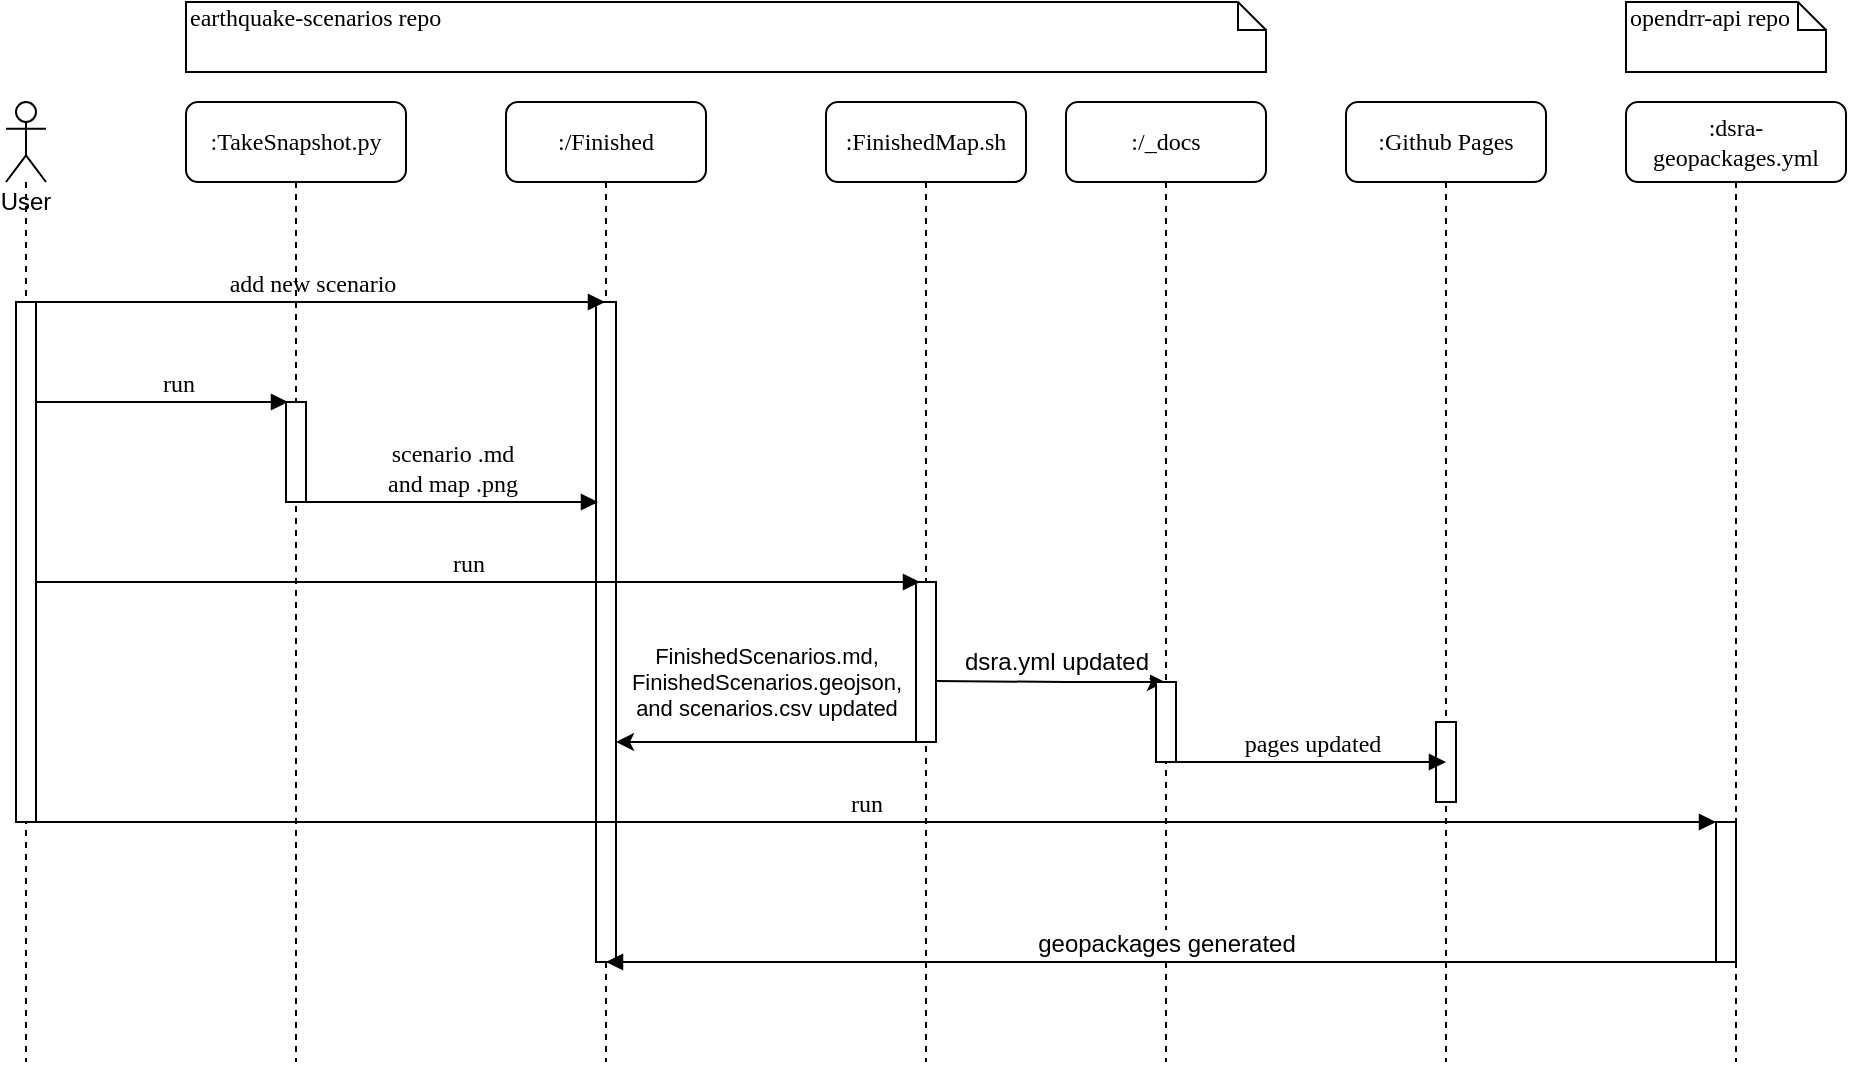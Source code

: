 <mxfile version="16.4.0" type="device"><diagram name="Page-1" id="13e1069c-82ec-6db2-03f1-153e76fe0fe0"><mxGraphModel dx="1102" dy="905" grid="1" gridSize="10" guides="1" tooltips="1" connect="1" arrows="1" fold="1" page="1" pageScale="1" pageWidth="1100" pageHeight="850" background="none" math="0" shadow="0"><root><mxCell id="0"/><mxCell id="1" parent="0"/><mxCell id="7baba1c4bc27f4b0-2" value=":TakeSnapshot.py" style="shape=umlLifeline;perimeter=lifelinePerimeter;whiteSpace=wrap;html=1;container=1;collapsible=0;recursiveResize=0;outlineConnect=0;rounded=1;shadow=0;comic=0;labelBackgroundColor=none;strokeWidth=1;fontFamily=Verdana;fontSize=12;align=center;" parent="1" vertex="1"><mxGeometry x="240" y="80" width="110" height="480" as="geometry"/></mxCell><mxCell id="7baba1c4bc27f4b0-10" value="" style="html=1;points=[];perimeter=orthogonalPerimeter;rounded=0;shadow=0;comic=0;labelBackgroundColor=none;strokeWidth=1;fontFamily=Verdana;fontSize=12;align=center;" parent="7baba1c4bc27f4b0-2" vertex="1"><mxGeometry x="50" y="150" width="10" height="50" as="geometry"/></mxCell><mxCell id="7baba1c4bc27f4b0-3" value=":/Finished" style="shape=umlLifeline;perimeter=lifelinePerimeter;whiteSpace=wrap;html=1;container=1;collapsible=0;recursiveResize=0;outlineConnect=0;rounded=1;shadow=0;comic=0;labelBackgroundColor=none;strokeWidth=1;fontFamily=Verdana;fontSize=12;align=center;" parent="1" vertex="1"><mxGeometry x="400" y="80" width="100" height="480" as="geometry"/></mxCell><mxCell id="7baba1c4bc27f4b0-13" value="" style="html=1;points=[];perimeter=orthogonalPerimeter;rounded=0;shadow=0;comic=0;labelBackgroundColor=none;strokeWidth=1;fontFamily=Verdana;fontSize=12;align=center;" parent="7baba1c4bc27f4b0-3" vertex="1"><mxGeometry x="45" y="100" width="10" height="330" as="geometry"/></mxCell><mxCell id="7baba1c4bc27f4b0-4" value=":FinishedMap.sh" style="shape=umlLifeline;perimeter=lifelinePerimeter;whiteSpace=wrap;html=1;container=1;collapsible=0;recursiveResize=0;outlineConnect=0;rounded=1;shadow=0;comic=0;labelBackgroundColor=none;strokeWidth=1;fontFamily=Verdana;fontSize=12;align=center;" parent="1" vertex="1"><mxGeometry x="560" y="80" width="100" height="480" as="geometry"/></mxCell><mxCell id="7baba1c4bc27f4b0-16" value="" style="html=1;points=[];perimeter=orthogonalPerimeter;rounded=0;shadow=0;comic=0;labelBackgroundColor=none;strokeWidth=1;fontFamily=Verdana;fontSize=12;align=center;" parent="7baba1c4bc27f4b0-4" vertex="1"><mxGeometry x="45" y="240" width="10" height="80" as="geometry"/></mxCell><mxCell id="mLQ-D8cc7emWSJn3hQbi-5" value="dsra.yml updated" style="endArrow=classic;html=1;rounded=0;fontSize=12;" edge="1" parent="7baba1c4bc27f4b0-4" target="7baba1c4bc27f4b0-5"><mxGeometry x="0.043" y="10" relative="1" as="geometry"><mxPoint x="55" y="289.5" as="sourcePoint"/><mxPoint x="155" y="289.5" as="targetPoint"/><Array as="points"><mxPoint x="120" y="290"/></Array><mxPoint as="offset"/></mxGeometry></mxCell><mxCell id="7baba1c4bc27f4b0-5" value=":/_docs" style="shape=umlLifeline;perimeter=lifelinePerimeter;whiteSpace=wrap;html=1;container=1;collapsible=0;recursiveResize=0;outlineConnect=0;rounded=1;shadow=0;comic=0;labelBackgroundColor=none;strokeWidth=1;fontFamily=Verdana;fontSize=12;align=center;" parent="1" vertex="1"><mxGeometry x="680" y="80" width="100" height="480" as="geometry"/></mxCell><mxCell id="7baba1c4bc27f4b0-19" value="" style="html=1;points=[];perimeter=orthogonalPerimeter;rounded=0;shadow=0;comic=0;labelBackgroundColor=none;strokeWidth=1;fontFamily=Verdana;fontSize=12;align=center;" parent="7baba1c4bc27f4b0-5" vertex="1"><mxGeometry x="45" y="290" width="10" height="40" as="geometry"/></mxCell><mxCell id="7baba1c4bc27f4b0-6" value=":Github Pages" style="shape=umlLifeline;perimeter=lifelinePerimeter;whiteSpace=wrap;html=1;container=1;collapsible=0;recursiveResize=0;outlineConnect=0;rounded=1;shadow=0;comic=0;labelBackgroundColor=none;strokeWidth=1;fontFamily=Verdana;fontSize=12;align=center;" parent="1" vertex="1"><mxGeometry x="820" y="80" width="100" height="480" as="geometry"/></mxCell><mxCell id="7baba1c4bc27f4b0-28" value="" style="html=1;points=[];perimeter=orthogonalPerimeter;rounded=0;shadow=0;comic=0;labelBackgroundColor=none;strokeWidth=1;fontFamily=Verdana;fontSize=12;align=center;" parent="7baba1c4bc27f4b0-6" vertex="1"><mxGeometry x="45" y="310" width="10" height="40" as="geometry"/></mxCell><mxCell id="7baba1c4bc27f4b0-7" value=":dsra-geopackages.yml" style="shape=umlLifeline;perimeter=lifelinePerimeter;whiteSpace=wrap;html=1;container=1;collapsible=0;recursiveResize=0;outlineConnect=0;rounded=1;shadow=0;comic=0;labelBackgroundColor=none;strokeWidth=1;fontFamily=Verdana;fontSize=12;align=center;" parent="1" vertex="1"><mxGeometry x="960" y="80" width="110" height="480" as="geometry"/></mxCell><mxCell id="7baba1c4bc27f4b0-25" value="" style="html=1;points=[];perimeter=orthogonalPerimeter;rounded=0;shadow=0;comic=0;labelBackgroundColor=none;strokeColor=#000000;strokeWidth=1;fillColor=#FFFFFF;fontFamily=Verdana;fontSize=12;fontColor=#000000;align=center;" parent="7baba1c4bc27f4b0-7" vertex="1"><mxGeometry x="45" y="360" width="10" height="70" as="geometry"/></mxCell><mxCell id="7baba1c4bc27f4b0-17" value="run" style="html=1;verticalAlign=bottom;endArrow=block;labelBackgroundColor=none;fontFamily=Verdana;fontSize=12;edgeStyle=elbowEdgeStyle;elbow=vertical;" parent="1" edge="1"><mxGeometry x="0.138" relative="1" as="geometry"><mxPoint x="160" y="230" as="sourcePoint"/><Array as="points"><mxPoint x="180" y="230"/><mxPoint x="220" y="236"/></Array><mxPoint x="291" y="230" as="targetPoint"/><mxPoint x="1" as="offset"/></mxGeometry></mxCell><mxCell id="7baba1c4bc27f4b0-20" value="run" style="html=1;verticalAlign=bottom;endArrow=block;labelBackgroundColor=none;fontFamily=Verdana;fontSize=12;edgeStyle=elbowEdgeStyle;elbow=vertical;" parent="1" edge="1"><mxGeometry relative="1" as="geometry"><mxPoint x="155" y="320" as="sourcePoint"/><mxPoint x="607" y="320" as="targetPoint"/><Array as="points"><mxPoint x="520" y="320"/><mxPoint x="560" y="333"/><mxPoint x="590" y="230"/></Array></mxGeometry></mxCell><mxCell id="7baba1c4bc27f4b0-23" value="run" style="html=1;verticalAlign=bottom;endArrow=block;entryX=0;entryY=0;labelBackgroundColor=none;fontFamily=Verdana;fontSize=12;entryDx=0;entryDy=0;entryPerimeter=0;" parent="1" target="7baba1c4bc27f4b0-25" edge="1"><mxGeometry relative="1" as="geometry"><mxPoint x="155" y="440" as="sourcePoint"/><mxPoint x="585" y="440" as="targetPoint"/></mxGeometry></mxCell><mxCell id="7baba1c4bc27f4b0-29" value="pages updated" style="html=1;verticalAlign=bottom;endArrow=block;labelBackgroundColor=none;fontFamily=Verdana;fontSize=12;edgeStyle=elbowEdgeStyle;elbow=vertical;" parent="1" source="7baba1c4bc27f4b0-19" edge="1"><mxGeometry relative="1" as="geometry"><mxPoint x="800" y="550" as="sourcePoint"/><mxPoint x="870" y="410" as="targetPoint"/><Array as="points"><mxPoint x="850" y="410"/><mxPoint x="800" y="390"/></Array></mxGeometry></mxCell><mxCell id="7baba1c4bc27f4b0-11" value="add new scenario" style="html=1;verticalAlign=bottom;endArrow=block;labelBackgroundColor=none;fontFamily=Verdana;fontSize=12;edgeStyle=elbowEdgeStyle;elbow=vertical;" parent="1" target="7baba1c4bc27f4b0-3" edge="1"><mxGeometry relative="1" as="geometry"><mxPoint x="155" y="180" as="sourcePoint"/><Array as="points"><mxPoint x="200" y="180"/><mxPoint x="180" y="190"/></Array><mxPoint as="offset"/></mxGeometry></mxCell><mxCell id="7baba1c4bc27f4b0-14" value="scenario .md &lt;br&gt;and map .png" style="html=1;verticalAlign=bottom;endArrow=block;labelBackgroundColor=none;fontFamily=Verdana;fontSize=12;edgeStyle=elbowEdgeStyle;elbow=vertical;" parent="1" source="7baba1c4bc27f4b0-10" edge="1"><mxGeometry x="-0.007" relative="1" as="geometry"><mxPoint x="370" y="200" as="sourcePoint"/><mxPoint x="446" y="280" as="targetPoint"/><Array as="points"><mxPoint x="380" y="280"/><mxPoint x="430" y="260"/><mxPoint x="390" y="322"/><mxPoint x="360" y="320"/></Array><mxPoint as="offset"/></mxGeometry></mxCell><mxCell id="7baba1c4bc27f4b0-41" value="earthquake-scenarios repo" style="shape=note;whiteSpace=wrap;html=1;size=14;verticalAlign=top;align=left;spacingTop=-6;rounded=0;shadow=0;comic=0;labelBackgroundColor=none;strokeWidth=1;fontFamily=Verdana;fontSize=12" parent="1" vertex="1"><mxGeometry x="240" y="30" width="540" height="35" as="geometry"/></mxCell><mxCell id="7baba1c4bc27f4b0-46" value="opendrr-api repo" style="shape=note;whiteSpace=wrap;html=1;size=14;verticalAlign=top;align=left;spacingTop=-6;rounded=0;shadow=0;comic=0;labelBackgroundColor=none;strokeWidth=1;fontFamily=Verdana;fontSize=12" parent="1" vertex="1"><mxGeometry x="960" y="30" width="100" height="35" as="geometry"/></mxCell><mxCell id="mLQ-D8cc7emWSJn3hQbi-1" value="" style="endArrow=classic;html=1;rounded=0;exitX=0;exitY=1;exitDx=0;exitDy=0;exitPerimeter=0;" edge="1" parent="1" source="7baba1c4bc27f4b0-16" target="7baba1c4bc27f4b0-13"><mxGeometry relative="1" as="geometry"><mxPoint x="605" y="384" as="sourcePoint"/><mxPoint x="458.5" y="400" as="targetPoint"/><Array as="points"><mxPoint x="489" y="400"/></Array></mxGeometry></mxCell><mxCell id="mLQ-D8cc7emWSJn3hQbi-2" value="FinishedScenarios.md,&lt;br&gt;FinishedScenarios.geojson,&lt;br&gt;and scenarios.csv updated" style="edgeLabel;resizable=0;html=1;align=center;verticalAlign=middle;" connectable="0" vertex="1" parent="mLQ-D8cc7emWSJn3hQbi-1"><mxGeometry relative="1" as="geometry"><mxPoint y="-30" as="offset"/></mxGeometry></mxCell><mxCell id="mLQ-D8cc7emWSJn3hQbi-9" value="geopackages generated" style="html=1;verticalAlign=bottom;endArrow=block;rounded=0;fontSize=12;" edge="1" parent="1"><mxGeometry width="80" relative="1" as="geometry"><mxPoint x="1010" y="510" as="sourcePoint"/><mxPoint x="450" y="510" as="targetPoint"/><Array as="points"><mxPoint x="980" y="510"/><mxPoint x="620" y="510"/></Array></mxGeometry></mxCell><mxCell id="mLQ-D8cc7emWSJn3hQbi-11" value="User" style="shape=umlLifeline;participant=umlActor;perimeter=lifelinePerimeter;whiteSpace=wrap;html=1;container=1;collapsible=0;recursiveResize=0;verticalAlign=top;spacingTop=36;outlineConnect=0;fontSize=12;" vertex="1" parent="1"><mxGeometry x="150" y="80" width="20" height="480" as="geometry"/></mxCell><mxCell id="mLQ-D8cc7emWSJn3hQbi-12" value="" style="html=1;points=[];perimeter=orthogonalPerimeter;fontSize=12;" vertex="1" parent="mLQ-D8cc7emWSJn3hQbi-11"><mxGeometry x="5" y="100" width="10" height="260" as="geometry"/></mxCell></root></mxGraphModel></diagram></mxfile>